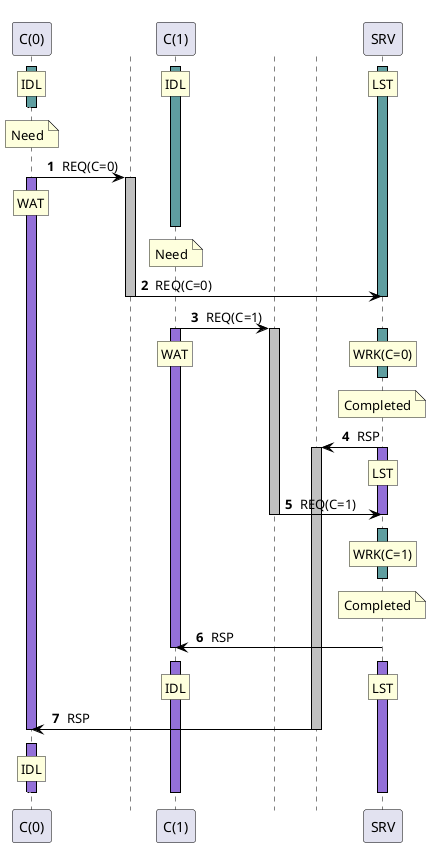 @startuml
autonumber " <b>#</b> "
skinparam shadowing false
skinparam sequence {
ArrowColor Black
ActorBorderColor Black
LifeLineBorderColor Black
LifeLineBackgroundColor Black
ParticipantBorderColor Black
}
skinparam ControlBorderColor White
skinparam ControlBackgroundColor White
participant "C(0)" as A0 order 10100
activate A0 #CadetBlue
participant "C(1)" as A1 order 10200
activate A1 #CadetBlue
participant "SRV" as A2 order 10300
activate A2 #CadetBlue
rnote over A0 : IDL
/ rnote over A1 : IDL
/ rnote over A2 : LST
autonumber stop
[<[#White]-- A0
autonumber resume
deactivate A0
note over A0 : Need
control " " as T0 order 10101
A0 -> T0 : REQ(C=0)
activate T0 #Silver
activate A0 #MediumPurple
rnote over A0 : WAT
autonumber stop
[<[#White]-- A0
autonumber resume
deactivate A1
note over A1 : Need
T0 -> A2 : REQ(C=0)
deactivate T0
deactivate A2
control " " as T1 order 10201
A1 -> T1 : REQ(C=1)
activate T1 #Silver
activate A1 #MediumPurple
activate A2 #CadetBlue
rnote over A1 : WAT
/ rnote over A2 : WRK(C=0)
autonumber stop
[<[#White]-- A0
autonumber resume
deactivate A2
note over A2 : Completed
control " " as T2 order 10299
A2 -> T2 : RSP
activate T2 #Silver
activate A2 #MediumPurple
rnote over A2 : LST
T1 -> A2 : REQ(C=1)
deactivate T1
deactivate A2
autonumber stop
[<[#White]-- A0
autonumber resume
activate A2 #CadetBlue
rnote over A2 : WRK(C=1)
autonumber stop
[<[#White]-- A0
autonumber resume
deactivate A2
note over A2 : Completed
A2 -> A1 : RSP
deactivate A1
autonumber stop
[<[#White]-- A0
autonumber resume
activate A2 #MediumPurple
activate A1 #MediumPurple
rnote over A2 : LST
/ rnote over A1 : IDL
T2 -> A0 : RSP
deactivate T2
deactivate A0
autonumber stop
[<[#White]-- A0
autonumber resume
activate A0 #MediumPurple
rnote over A0 : IDL
autonumber stop
[<[#White]-- A0
autonumber resume
deactivate A0
deactivate A1
deactivate A2
@enduml
